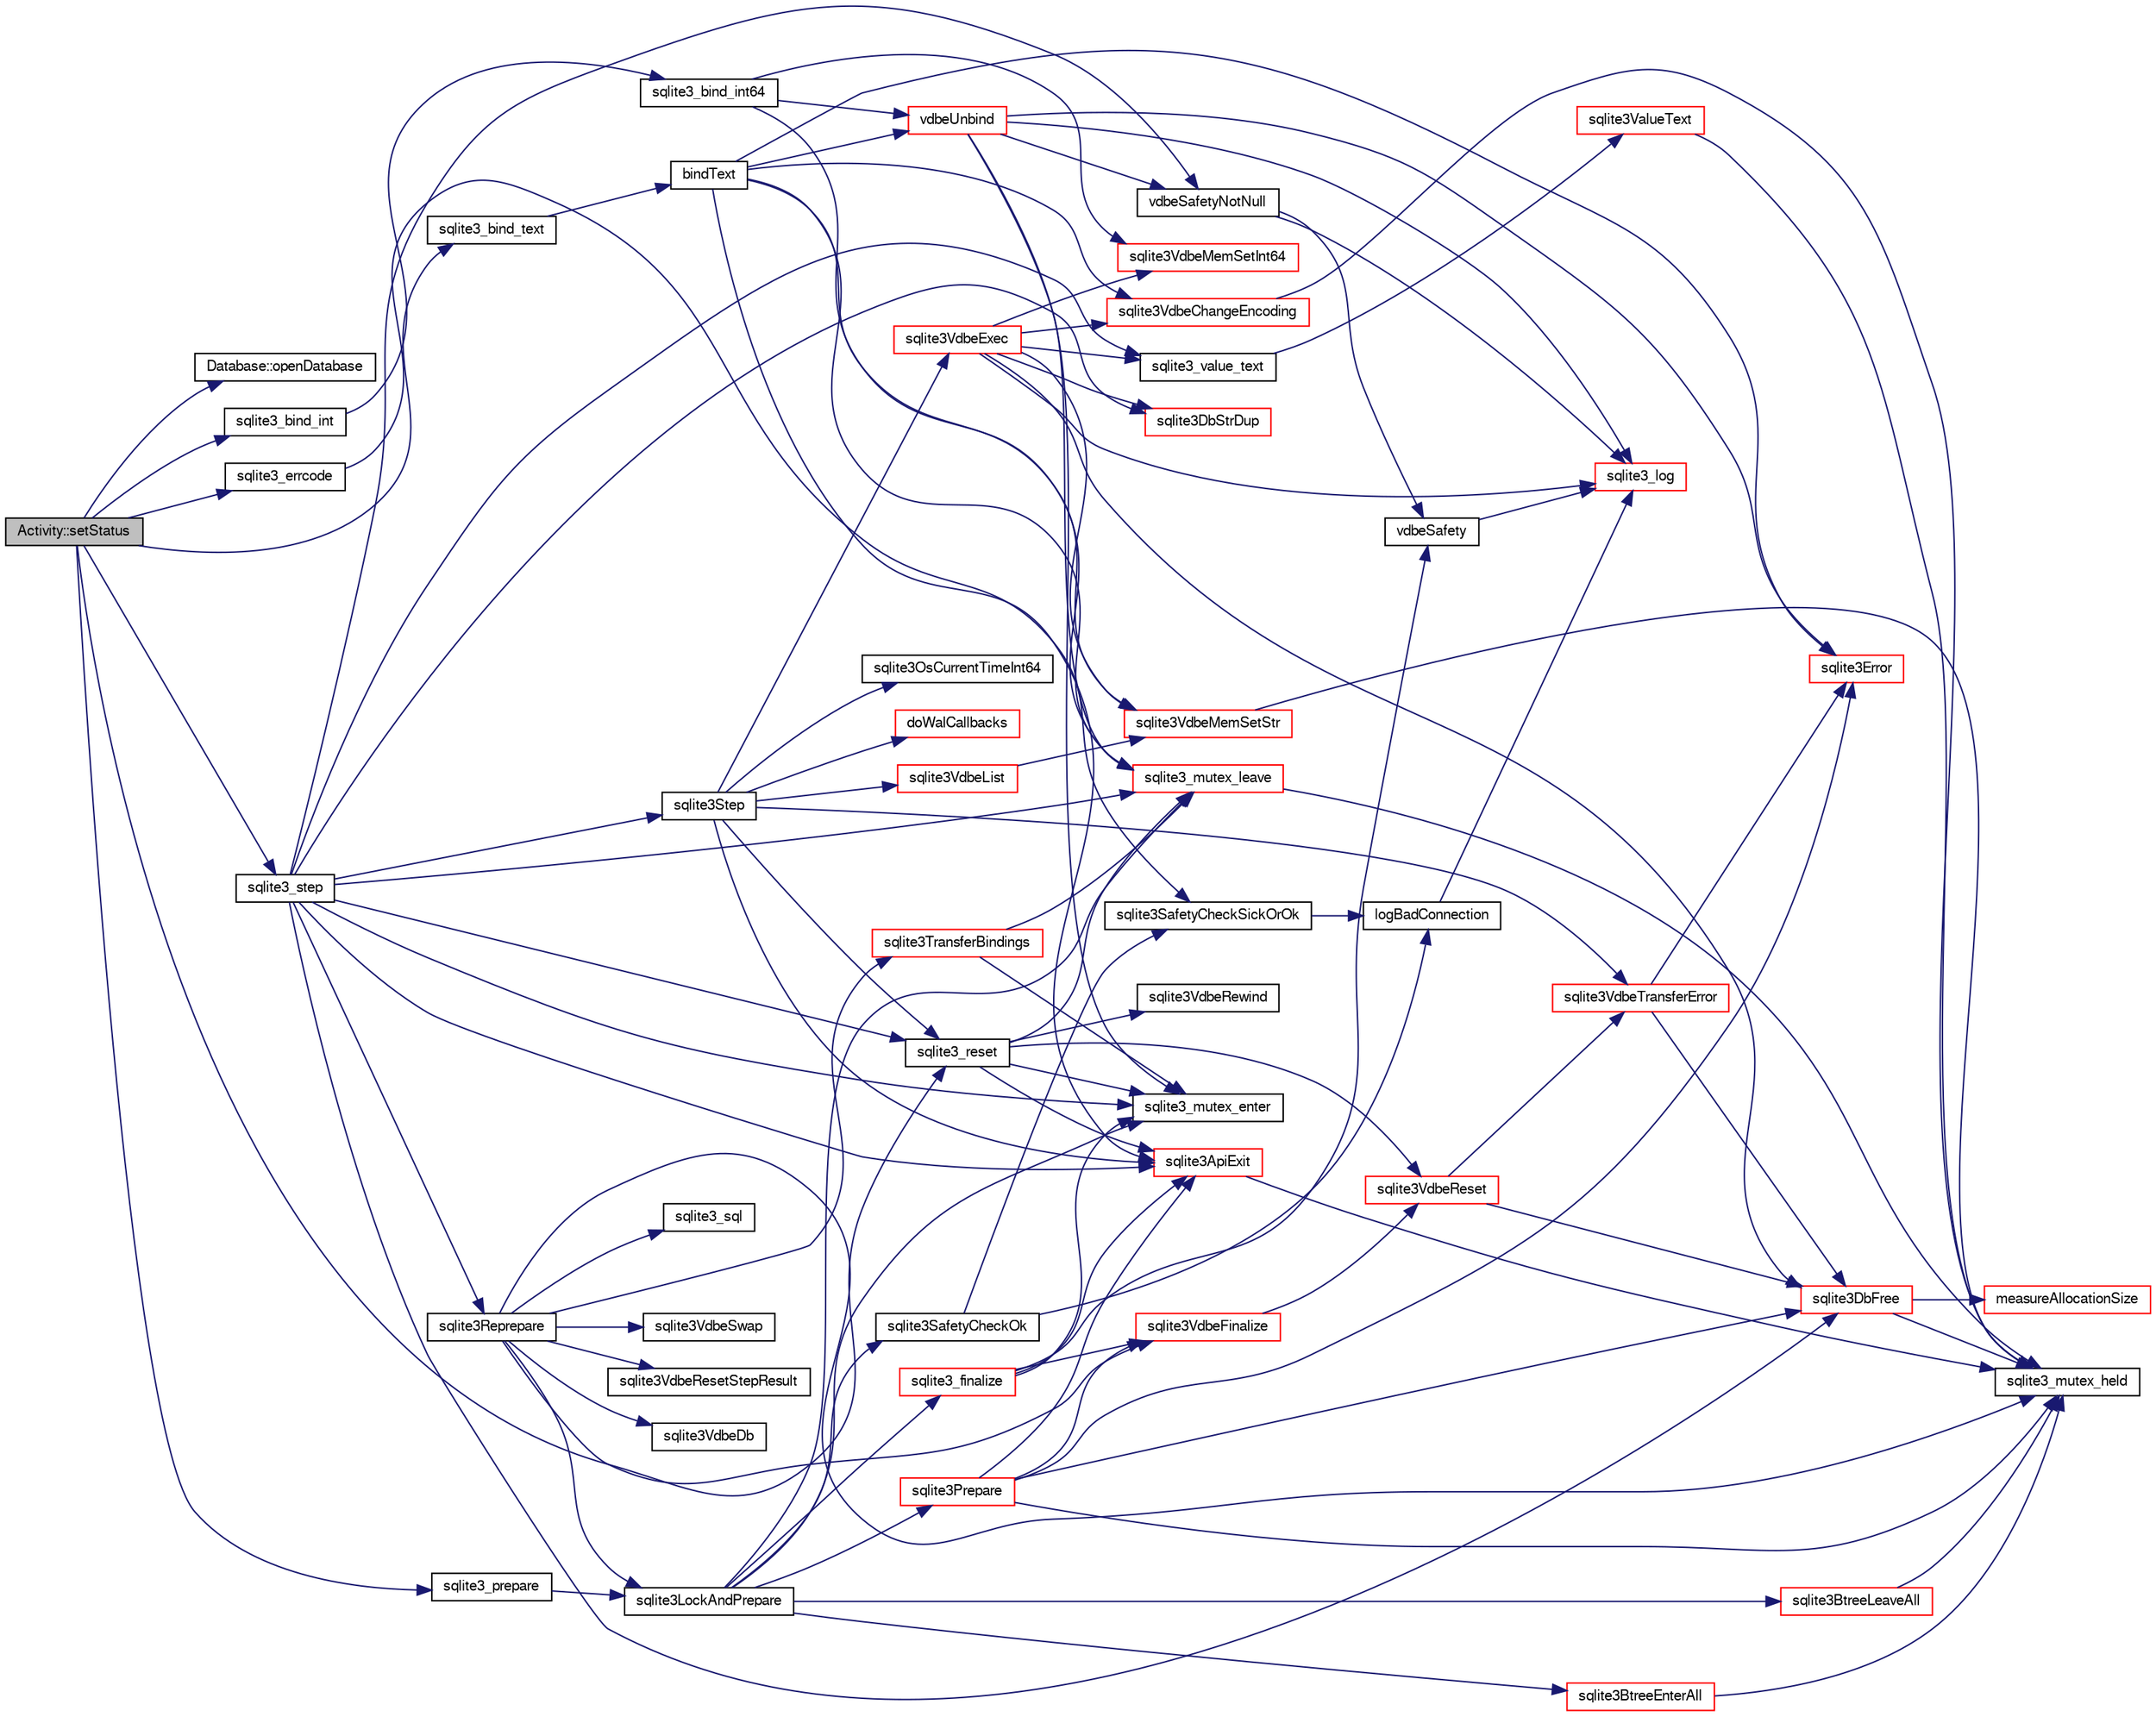 digraph "Activity::setStatus"
{
  edge [fontname="FreeSans",fontsize="10",labelfontname="FreeSans",labelfontsize="10"];
  node [fontname="FreeSans",fontsize="10",shape=record];
  rankdir="LR";
  Node3881 [label="Activity::setStatus",height=0.2,width=0.4,color="black", fillcolor="grey75", style="filled", fontcolor="black"];
  Node3881 -> Node3882 [color="midnightblue",fontsize="10",style="solid",fontname="FreeSans"];
  Node3882 [label="Database::openDatabase",height=0.2,width=0.4,color="black", fillcolor="white", style="filled",URL="$classDatabase.html#aef36ad74d0bf64a091206dba2e27a54e"];
  Node3881 -> Node3883 [color="midnightblue",fontsize="10",style="solid",fontname="FreeSans"];
  Node3883 [label="sqlite3_prepare",height=0.2,width=0.4,color="black", fillcolor="white", style="filled",URL="$sqlite3_8c.html#a8c39e7b9dbeff01f0a399b46d4b29f1c"];
  Node3883 -> Node3884 [color="midnightblue",fontsize="10",style="solid",fontname="FreeSans"];
  Node3884 [label="sqlite3LockAndPrepare",height=0.2,width=0.4,color="black", fillcolor="white", style="filled",URL="$sqlite3_8c.html#a5db1ec5589aa2b02c6d979211a8789bd"];
  Node3884 -> Node3885 [color="midnightblue",fontsize="10",style="solid",fontname="FreeSans"];
  Node3885 [label="sqlite3SafetyCheckOk",height=0.2,width=0.4,color="black", fillcolor="white", style="filled",URL="$sqlite3_8c.html#ab15308423296d719d75dca4c0ef182a7"];
  Node3885 -> Node3886 [color="midnightblue",fontsize="10",style="solid",fontname="FreeSans"];
  Node3886 [label="logBadConnection",height=0.2,width=0.4,color="black", fillcolor="white", style="filled",URL="$sqlite3_8c.html#a8aa249fac852b22bb1227e2bc2921f11"];
  Node3886 -> Node3887 [color="midnightblue",fontsize="10",style="solid",fontname="FreeSans"];
  Node3887 [label="sqlite3_log",height=0.2,width=0.4,color="red", fillcolor="white", style="filled",URL="$sqlite3_8c.html#a298c9699bf9c143662c6b1fec4b2dc3b"];
  Node3885 -> Node4169 [color="midnightblue",fontsize="10",style="solid",fontname="FreeSans"];
  Node4169 [label="sqlite3SafetyCheckSickOrOk",height=0.2,width=0.4,color="black", fillcolor="white", style="filled",URL="$sqlite3_8c.html#ac1fff729aec147d9825a4930042a626b"];
  Node4169 -> Node3886 [color="midnightblue",fontsize="10",style="solid",fontname="FreeSans"];
  Node3884 -> Node3903 [color="midnightblue",fontsize="10",style="solid",fontname="FreeSans"];
  Node3903 [label="sqlite3_mutex_enter",height=0.2,width=0.4,color="black", fillcolor="white", style="filled",URL="$sqlite3_8c.html#a1c12cde690bd89f104de5cbad12a6bf5"];
  Node3884 -> Node4170 [color="midnightblue",fontsize="10",style="solid",fontname="FreeSans"];
  Node4170 [label="sqlite3BtreeEnterAll",height=0.2,width=0.4,color="red", fillcolor="white", style="filled",URL="$sqlite3_8c.html#a7e8c5e623a61d322d3622c3e6202d735"];
  Node4170 -> Node3897 [color="midnightblue",fontsize="10",style="solid",fontname="FreeSans"];
  Node3897 [label="sqlite3_mutex_held",height=0.2,width=0.4,color="black", fillcolor="white", style="filled",URL="$sqlite3_8c.html#acf77da68932b6bc163c5e68547ecc3e7"];
  Node3884 -> Node4176 [color="midnightblue",fontsize="10",style="solid",fontname="FreeSans"];
  Node4176 [label="sqlite3Prepare",height=0.2,width=0.4,color="red", fillcolor="white", style="filled",URL="$sqlite3_8c.html#acb25890858d0bf4b12eb7aae569f0c7b"];
  Node4176 -> Node3897 [color="midnightblue",fontsize="10",style="solid",fontname="FreeSans"];
  Node4176 -> Node4101 [color="midnightblue",fontsize="10",style="solid",fontname="FreeSans"];
  Node4101 [label="sqlite3ApiExit",height=0.2,width=0.4,color="red", fillcolor="white", style="filled",URL="$sqlite3_8c.html#ae5a967ec6172298db98b6090bbd1dd9b"];
  Node4101 -> Node3897 [color="midnightblue",fontsize="10",style="solid",fontname="FreeSans"];
  Node4176 -> Node3896 [color="midnightblue",fontsize="10",style="solid",fontname="FreeSans"];
  Node3896 [label="sqlite3DbFree",height=0.2,width=0.4,color="red", fillcolor="white", style="filled",URL="$sqlite3_8c.html#ac70ab821a6607b4a1b909582dc37a069"];
  Node3896 -> Node3897 [color="midnightblue",fontsize="10",style="solid",fontname="FreeSans"];
  Node3896 -> Node3898 [color="midnightblue",fontsize="10",style="solid",fontname="FreeSans"];
  Node3898 [label="measureAllocationSize",height=0.2,width=0.4,color="red", fillcolor="white", style="filled",URL="$sqlite3_8c.html#a45731e644a22fdb756e2b6337224217a"];
  Node4176 -> Node4721 [color="midnightblue",fontsize="10",style="solid",fontname="FreeSans"];
  Node4721 [label="sqlite3VdbeFinalize",height=0.2,width=0.4,color="red", fillcolor="white", style="filled",URL="$sqlite3_8c.html#af81e0c8d03b71610d3a826469f67bbd4"];
  Node4721 -> Node4217 [color="midnightblue",fontsize="10",style="solid",fontname="FreeSans"];
  Node4217 [label="sqlite3VdbeReset",height=0.2,width=0.4,color="red", fillcolor="white", style="filled",URL="$sqlite3_8c.html#a315a913742f7267f90d46d41446353b1"];
  Node4217 -> Node4515 [color="midnightblue",fontsize="10",style="solid",fontname="FreeSans"];
  Node4515 [label="sqlite3VdbeTransferError",height=0.2,width=0.4,color="red", fillcolor="white", style="filled",URL="$sqlite3_8c.html#aaf4a567b51602bb6d7bb150e6c72de69"];
  Node4515 -> Node4103 [color="midnightblue",fontsize="10",style="solid",fontname="FreeSans"];
  Node4103 [label="sqlite3Error",height=0.2,width=0.4,color="red", fillcolor="white", style="filled",URL="$sqlite3_8c.html#a4ba5e8be78db50d5538dcaa45bcf74d3"];
  Node4515 -> Node3896 [color="midnightblue",fontsize="10",style="solid",fontname="FreeSans"];
  Node4217 -> Node3896 [color="midnightblue",fontsize="10",style="solid",fontname="FreeSans"];
  Node4176 -> Node4103 [color="midnightblue",fontsize="10",style="solid",fontname="FreeSans"];
  Node3884 -> Node4733 [color="midnightblue",fontsize="10",style="solid",fontname="FreeSans"];
  Node4733 [label="sqlite3_finalize",height=0.2,width=0.4,color="red", fillcolor="white", style="filled",URL="$sqlite3_8c.html#a801195c0f771d40bb4be1e40f3b88945"];
  Node4733 -> Node4214 [color="midnightblue",fontsize="10",style="solid",fontname="FreeSans"];
  Node4214 [label="vdbeSafety",height=0.2,width=0.4,color="black", fillcolor="white", style="filled",URL="$sqlite3_8c.html#ad376f1aa66b2801fa8fb2fb134f370fd"];
  Node4214 -> Node3887 [color="midnightblue",fontsize="10",style="solid",fontname="FreeSans"];
  Node4733 -> Node3903 [color="midnightblue",fontsize="10",style="solid",fontname="FreeSans"];
  Node4733 -> Node4721 [color="midnightblue",fontsize="10",style="solid",fontname="FreeSans"];
  Node4733 -> Node4101 [color="midnightblue",fontsize="10",style="solid",fontname="FreeSans"];
  Node3884 -> Node4437 [color="midnightblue",fontsize="10",style="solid",fontname="FreeSans"];
  Node4437 [label="sqlite3BtreeLeaveAll",height=0.2,width=0.4,color="red", fillcolor="white", style="filled",URL="$sqlite3_8c.html#a282e5f429eee8e0aebc7d18068ebccd2"];
  Node4437 -> Node3897 [color="midnightblue",fontsize="10",style="solid",fontname="FreeSans"];
  Node3884 -> Node3905 [color="midnightblue",fontsize="10",style="solid",fontname="FreeSans"];
  Node3905 [label="sqlite3_mutex_leave",height=0.2,width=0.4,color="red", fillcolor="white", style="filled",URL="$sqlite3_8c.html#a5838d235601dbd3c1fa993555c6bcc93"];
  Node3905 -> Node3897 [color="midnightblue",fontsize="10",style="solid",fontname="FreeSans"];
  Node3881 -> Node4782 [color="midnightblue",fontsize="10",style="solid",fontname="FreeSans"];
  Node4782 [label="sqlite3_errcode",height=0.2,width=0.4,color="black", fillcolor="white", style="filled",URL="$sqlite3_8c.html#a79bd13f5c8b7a6ccc6fd76fc7fc2104c"];
  Node4782 -> Node4169 [color="midnightblue",fontsize="10",style="solid",fontname="FreeSans"];
  Node3881 -> Node4837 [color="midnightblue",fontsize="10",style="solid",fontname="FreeSans"];
  Node4837 [label="sqlite3_bind_text",height=0.2,width=0.4,color="black", fillcolor="white", style="filled",URL="$sqlite3_8c.html#a7f416198db2464a6c96a4ef679d19b1f"];
  Node4837 -> Node4838 [color="midnightblue",fontsize="10",style="solid",fontname="FreeSans"];
  Node4838 [label="bindText",height=0.2,width=0.4,color="black", fillcolor="white", style="filled",URL="$sqlite3_8c.html#acdec2c68ea6b14a08bcfea9cfd32b2f2"];
  Node4838 -> Node4839 [color="midnightblue",fontsize="10",style="solid",fontname="FreeSans"];
  Node4839 [label="vdbeUnbind",height=0.2,width=0.4,color="red", fillcolor="white", style="filled",URL="$sqlite3_8c.html#ae3ca3d8a878660305a0efd0c73c9f064"];
  Node4839 -> Node4213 [color="midnightblue",fontsize="10",style="solid",fontname="FreeSans"];
  Node4213 [label="vdbeSafetyNotNull",height=0.2,width=0.4,color="black", fillcolor="white", style="filled",URL="$sqlite3_8c.html#a018448275e86f09d8af8033cec4cafdf"];
  Node4213 -> Node3887 [color="midnightblue",fontsize="10",style="solid",fontname="FreeSans"];
  Node4213 -> Node4214 [color="midnightblue",fontsize="10",style="solid",fontname="FreeSans"];
  Node4839 -> Node3903 [color="midnightblue",fontsize="10",style="solid",fontname="FreeSans"];
  Node4839 -> Node4103 [color="midnightblue",fontsize="10",style="solid",fontname="FreeSans"];
  Node4839 -> Node3905 [color="midnightblue",fontsize="10",style="solid",fontname="FreeSans"];
  Node4839 -> Node3887 [color="midnightblue",fontsize="10",style="solid",fontname="FreeSans"];
  Node4838 -> Node4005 [color="midnightblue",fontsize="10",style="solid",fontname="FreeSans"];
  Node4005 [label="sqlite3VdbeMemSetStr",height=0.2,width=0.4,color="red", fillcolor="white", style="filled",URL="$sqlite3_8c.html#a9697bec7c3b512483638ea3646191d7d"];
  Node4005 -> Node3897 [color="midnightblue",fontsize="10",style="solid",fontname="FreeSans"];
  Node4838 -> Node3988 [color="midnightblue",fontsize="10",style="solid",fontname="FreeSans"];
  Node3988 [label="sqlite3VdbeChangeEncoding",height=0.2,width=0.4,color="red", fillcolor="white", style="filled",URL="$sqlite3_8c.html#aa7cf8e488bf8cf9ec18528f52a40de31"];
  Node3988 -> Node3897 [color="midnightblue",fontsize="10",style="solid",fontname="FreeSans"];
  Node4838 -> Node4103 [color="midnightblue",fontsize="10",style="solid",fontname="FreeSans"];
  Node4838 -> Node4101 [color="midnightblue",fontsize="10",style="solid",fontname="FreeSans"];
  Node4838 -> Node3905 [color="midnightblue",fontsize="10",style="solid",fontname="FreeSans"];
  Node3881 -> Node4840 [color="midnightblue",fontsize="10",style="solid",fontname="FreeSans"];
  Node4840 [label="sqlite3_bind_int",height=0.2,width=0.4,color="black", fillcolor="white", style="filled",URL="$sqlite3_8c.html#aa6d5cc21ec0004b2e0bdce3395590aad"];
  Node4840 -> Node4841 [color="midnightblue",fontsize="10",style="solid",fontname="FreeSans"];
  Node4841 [label="sqlite3_bind_int64",height=0.2,width=0.4,color="black", fillcolor="white", style="filled",URL="$sqlite3_8c.html#af77e2729923f2621852202e1c23788c6"];
  Node4841 -> Node4839 [color="midnightblue",fontsize="10",style="solid",fontname="FreeSans"];
  Node4841 -> Node4028 [color="midnightblue",fontsize="10",style="solid",fontname="FreeSans"];
  Node4028 [label="sqlite3VdbeMemSetInt64",height=0.2,width=0.4,color="red", fillcolor="white", style="filled",URL="$sqlite3_8c.html#a57c5843cac8f6180ee994267a23f86a3"];
  Node4841 -> Node3905 [color="midnightblue",fontsize="10",style="solid",fontname="FreeSans"];
  Node3881 -> Node4212 [color="midnightblue",fontsize="10",style="solid",fontname="FreeSans"];
  Node4212 [label="sqlite3_step",height=0.2,width=0.4,color="black", fillcolor="white", style="filled",URL="$sqlite3_8c.html#ac1e491ce36b7471eb28387f7d3c74334"];
  Node4212 -> Node4213 [color="midnightblue",fontsize="10",style="solid",fontname="FreeSans"];
  Node4212 -> Node3903 [color="midnightblue",fontsize="10",style="solid",fontname="FreeSans"];
  Node4212 -> Node4215 [color="midnightblue",fontsize="10",style="solid",fontname="FreeSans"];
  Node4215 [label="sqlite3Step",height=0.2,width=0.4,color="black", fillcolor="white", style="filled",URL="$sqlite3_8c.html#a3f2872e873e2758a4beedad1d5113554"];
  Node4215 -> Node4216 [color="midnightblue",fontsize="10",style="solid",fontname="FreeSans"];
  Node4216 [label="sqlite3_reset",height=0.2,width=0.4,color="black", fillcolor="white", style="filled",URL="$sqlite3_8c.html#a758efebc2e95694959ab0e74b397984c"];
  Node4216 -> Node3903 [color="midnightblue",fontsize="10",style="solid",fontname="FreeSans"];
  Node4216 -> Node4217 [color="midnightblue",fontsize="10",style="solid",fontname="FreeSans"];
  Node4216 -> Node4520 [color="midnightblue",fontsize="10",style="solid",fontname="FreeSans"];
  Node4520 [label="sqlite3VdbeRewind",height=0.2,width=0.4,color="black", fillcolor="white", style="filled",URL="$sqlite3_8c.html#ac2109d6ef272c796bd8881a430bc1052"];
  Node4216 -> Node4101 [color="midnightblue",fontsize="10",style="solid",fontname="FreeSans"];
  Node4216 -> Node3905 [color="midnightblue",fontsize="10",style="solid",fontname="FreeSans"];
  Node4215 -> Node4125 [color="midnightblue",fontsize="10",style="solid",fontname="FreeSans"];
  Node4125 [label="sqlite3OsCurrentTimeInt64",height=0.2,width=0.4,color="black", fillcolor="white", style="filled",URL="$sqlite3_8c.html#a8fba11754c83b89782ef18af266f5ec2"];
  Node4215 -> Node4521 [color="midnightblue",fontsize="10",style="solid",fontname="FreeSans"];
  Node4521 [label="sqlite3VdbeList",height=0.2,width=0.4,color="red", fillcolor="white", style="filled",URL="$sqlite3_8c.html#a61f5dfb765135a9982025bab8944f7fd"];
  Node4521 -> Node4005 [color="midnightblue",fontsize="10",style="solid",fontname="FreeSans"];
  Node4215 -> Node4523 [color="midnightblue",fontsize="10",style="solid",fontname="FreeSans"];
  Node4523 [label="sqlite3VdbeExec",height=0.2,width=0.4,color="red", fillcolor="white", style="filled",URL="$sqlite3_8c.html#a8ce40a614bdc56719c4d642b1e4dfb21"];
  Node4523 -> Node3887 [color="midnightblue",fontsize="10",style="solid",fontname="FreeSans"];
  Node4523 -> Node4005 [color="midnightblue",fontsize="10",style="solid",fontname="FreeSans"];
  Node4523 -> Node3988 [color="midnightblue",fontsize="10",style="solid",fontname="FreeSans"];
  Node4523 -> Node3896 [color="midnightblue",fontsize="10",style="solid",fontname="FreeSans"];
  Node4523 -> Node4028 [color="midnightblue",fontsize="10",style="solid",fontname="FreeSans"];
  Node4523 -> Node3978 [color="midnightblue",fontsize="10",style="solid",fontname="FreeSans"];
  Node3978 [label="sqlite3_value_text",height=0.2,width=0.4,color="black", fillcolor="white", style="filled",URL="$sqlite3_8c.html#aef2ace3239e6dd59c74110faa70f8171"];
  Node3978 -> Node3979 [color="midnightblue",fontsize="10",style="solid",fontname="FreeSans"];
  Node3979 [label="sqlite3ValueText",height=0.2,width=0.4,color="red", fillcolor="white", style="filled",URL="$sqlite3_8c.html#ad567a94e52d1adf81f4857fdba00a59b"];
  Node3979 -> Node3897 [color="midnightblue",fontsize="10",style="solid",fontname="FreeSans"];
  Node4523 -> Node4448 [color="midnightblue",fontsize="10",style="solid",fontname="FreeSans"];
  Node4448 [label="sqlite3DbStrDup",height=0.2,width=0.4,color="red", fillcolor="white", style="filled",URL="$sqlite3_8c.html#a0ec4772ee6de7316ecd1e6cabb1beeef"];
  Node4215 -> Node4815 [color="midnightblue",fontsize="10",style="solid",fontname="FreeSans"];
  Node4815 [label="doWalCallbacks",height=0.2,width=0.4,color="red", fillcolor="white", style="filled",URL="$sqlite3_8c.html#a001bcb6c83dac39b83d3a95e1f6194d1"];
  Node4215 -> Node4101 [color="midnightblue",fontsize="10",style="solid",fontname="FreeSans"];
  Node4215 -> Node4515 [color="midnightblue",fontsize="10",style="solid",fontname="FreeSans"];
  Node4212 -> Node4818 [color="midnightblue",fontsize="10",style="solid",fontname="FreeSans"];
  Node4818 [label="sqlite3Reprepare",height=0.2,width=0.4,color="black", fillcolor="white", style="filled",URL="$sqlite3_8c.html#a7e2f7299cc947d07e782f6ac561fa937"];
  Node4818 -> Node3897 [color="midnightblue",fontsize="10",style="solid",fontname="FreeSans"];
  Node4818 -> Node4819 [color="midnightblue",fontsize="10",style="solid",fontname="FreeSans"];
  Node4819 [label="sqlite3VdbeDb",height=0.2,width=0.4,color="black", fillcolor="white", style="filled",URL="$sqlite3_8c.html#a6cb1b36e2823fc3eff25dc162f71f28b"];
  Node4818 -> Node4820 [color="midnightblue",fontsize="10",style="solid",fontname="FreeSans"];
  Node4820 [label="sqlite3_sql",height=0.2,width=0.4,color="black", fillcolor="white", style="filled",URL="$sqlite3_8c.html#a5a8d6a88cd06c29ea28bfbdf85f2d4dc"];
  Node4818 -> Node3884 [color="midnightblue",fontsize="10",style="solid",fontname="FreeSans"];
  Node4818 -> Node4821 [color="midnightblue",fontsize="10",style="solid",fontname="FreeSans"];
  Node4821 [label="sqlite3VdbeSwap",height=0.2,width=0.4,color="black", fillcolor="white", style="filled",URL="$sqlite3_8c.html#ae65b43cc845b600cd9c8bdead9843b28"];
  Node4818 -> Node4822 [color="midnightblue",fontsize="10",style="solid",fontname="FreeSans"];
  Node4822 [label="sqlite3TransferBindings",height=0.2,width=0.4,color="red", fillcolor="white", style="filled",URL="$sqlite3_8c.html#a9158a497436de1e5aa7067e4daf18d8e"];
  Node4822 -> Node3903 [color="midnightblue",fontsize="10",style="solid",fontname="FreeSans"];
  Node4822 -> Node3905 [color="midnightblue",fontsize="10",style="solid",fontname="FreeSans"];
  Node4818 -> Node4823 [color="midnightblue",fontsize="10",style="solid",fontname="FreeSans"];
  Node4823 [label="sqlite3VdbeResetStepResult",height=0.2,width=0.4,color="black", fillcolor="white", style="filled",URL="$sqlite3_8c.html#ad24b39129d843f753039e272999669a6"];
  Node4818 -> Node4721 [color="midnightblue",fontsize="10",style="solid",fontname="FreeSans"];
  Node4212 -> Node4216 [color="midnightblue",fontsize="10",style="solid",fontname="FreeSans"];
  Node4212 -> Node3978 [color="midnightblue",fontsize="10",style="solid",fontname="FreeSans"];
  Node4212 -> Node3896 [color="midnightblue",fontsize="10",style="solid",fontname="FreeSans"];
  Node4212 -> Node4448 [color="midnightblue",fontsize="10",style="solid",fontname="FreeSans"];
  Node4212 -> Node4101 [color="midnightblue",fontsize="10",style="solid",fontname="FreeSans"];
  Node4212 -> Node3905 [color="midnightblue",fontsize="10",style="solid",fontname="FreeSans"];
  Node3881 -> Node4216 [color="midnightblue",fontsize="10",style="solid",fontname="FreeSans"];
}
